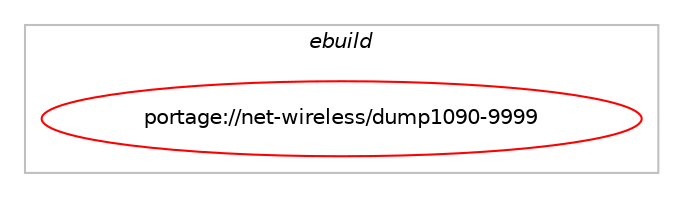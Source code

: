 digraph prolog {

# *************
# Graph options
# *************

newrank=true;
concentrate=true;
compound=true;
graph [rankdir=LR,fontname=Helvetica,fontsize=10,ranksep=1.5];#, ranksep=2.5, nodesep=0.2];
edge  [arrowhead=vee];
node  [fontname=Helvetica,fontsize=10];

# **********
# The ebuild
# **********

subgraph cluster_leftcol {
color=gray;
label=<<i>ebuild</i>>;
id [label="portage://net-wireless/dump1090-9999", color=red, width=4, href="../net-wireless/dump1090-9999.svg"];
}

# ****************
# The dependencies
# ****************

subgraph cluster_midcol {
color=gray;
label=<<i>dependencies</i>>;
subgraph cluster_compile {
fillcolor="#eeeeee";
style=filled;
label=<<i>compile</i>>;
# *** BEGIN UNKNOWN DEPENDENCY TYPE (TODO) ***
# id -> equal(use_conditional_group(positive,bladerf,portage://net-wireless/dump1090-9999,[package_dependency(portage://net-wireless/dump1090-9999,install,no,net-wireless,bladerf,none,[,,],any_same_slot,[]),package_dependency(portage://net-wireless/dump1090-9999,install,no,virtual,libusb,none,[,,],[slot(1)],[])]))
# *** END UNKNOWN DEPENDENCY TYPE (TODO) ***

# *** BEGIN UNKNOWN DEPENDENCY TYPE (TODO) ***
# id -> equal(use_conditional_group(positive,hackrf,portage://net-wireless/dump1090-9999,[package_dependency(portage://net-wireless/dump1090-9999,install,no,net-libs,libhackrf,none,[,,],any_same_slot,[]),package_dependency(portage://net-wireless/dump1090-9999,install,no,virtual,libusb,none,[,,],[slot(1)],[])]))
# *** END UNKNOWN DEPENDENCY TYPE (TODO) ***

# *** BEGIN UNKNOWN DEPENDENCY TYPE (TODO) ***
# id -> equal(use_conditional_group(positive,rtlsdr,portage://net-wireless/dump1090-9999,[package_dependency(portage://net-wireless/dump1090-9999,install,no,net-wireless,rtl-sdr,none,[,,],any_same_slot,[]),package_dependency(portage://net-wireless/dump1090-9999,install,no,virtual,libusb,none,[,,],[slot(1)],[])]))
# *** END UNKNOWN DEPENDENCY TYPE (TODO) ***

# *** BEGIN UNKNOWN DEPENDENCY TYPE (TODO) ***
# id -> equal(package_dependency(portage://net-wireless/dump1090-9999,install,no,sys-libs,ncurses,none,[,,],any_same_slot,[use(enable(tinfo),none)]))
# *** END UNKNOWN DEPENDENCY TYPE (TODO) ***

}
subgraph cluster_compileandrun {
fillcolor="#eeeeee";
style=filled;
label=<<i>compile and run</i>>;
}
subgraph cluster_run {
fillcolor="#eeeeee";
style=filled;
label=<<i>run</i>>;
# *** BEGIN UNKNOWN DEPENDENCY TYPE (TODO) ***
# id -> equal(use_conditional_group(positive,bladerf,portage://net-wireless/dump1090-9999,[package_dependency(portage://net-wireless/dump1090-9999,run,no,net-wireless,bladerf,none,[,,],any_same_slot,[]),package_dependency(portage://net-wireless/dump1090-9999,run,no,virtual,libusb,none,[,,],[slot(1)],[])]))
# *** END UNKNOWN DEPENDENCY TYPE (TODO) ***

# *** BEGIN UNKNOWN DEPENDENCY TYPE (TODO) ***
# id -> equal(use_conditional_group(positive,hackrf,portage://net-wireless/dump1090-9999,[package_dependency(portage://net-wireless/dump1090-9999,run,no,net-libs,libhackrf,none,[,,],any_same_slot,[]),package_dependency(portage://net-wireless/dump1090-9999,run,no,virtual,libusb,none,[,,],[slot(1)],[])]))
# *** END UNKNOWN DEPENDENCY TYPE (TODO) ***

# *** BEGIN UNKNOWN DEPENDENCY TYPE (TODO) ***
# id -> equal(use_conditional_group(positive,rtlsdr,portage://net-wireless/dump1090-9999,[package_dependency(portage://net-wireless/dump1090-9999,run,no,net-wireless,rtl-sdr,none,[,,],any_same_slot,[]),package_dependency(portage://net-wireless/dump1090-9999,run,no,virtual,libusb,none,[,,],[slot(1)],[])]))
# *** END UNKNOWN DEPENDENCY TYPE (TODO) ***

# *** BEGIN UNKNOWN DEPENDENCY TYPE (TODO) ***
# id -> equal(package_dependency(portage://net-wireless/dump1090-9999,run,no,sys-libs,ncurses,none,[,,],any_same_slot,[use(enable(tinfo),none)]))
# *** END UNKNOWN DEPENDENCY TYPE (TODO) ***

# *** BEGIN UNKNOWN DEPENDENCY TYPE (TODO) ***
# id -> equal(package_dependency(portage://net-wireless/dump1090-9999,run,no,virtual,tmpfiles,none,[,,],[],[]))
# *** END UNKNOWN DEPENDENCY TYPE (TODO) ***

}
}

# **************
# The candidates
# **************

subgraph cluster_choices {
rank=same;
color=gray;
label=<<i>candidates</i>>;

}

}
